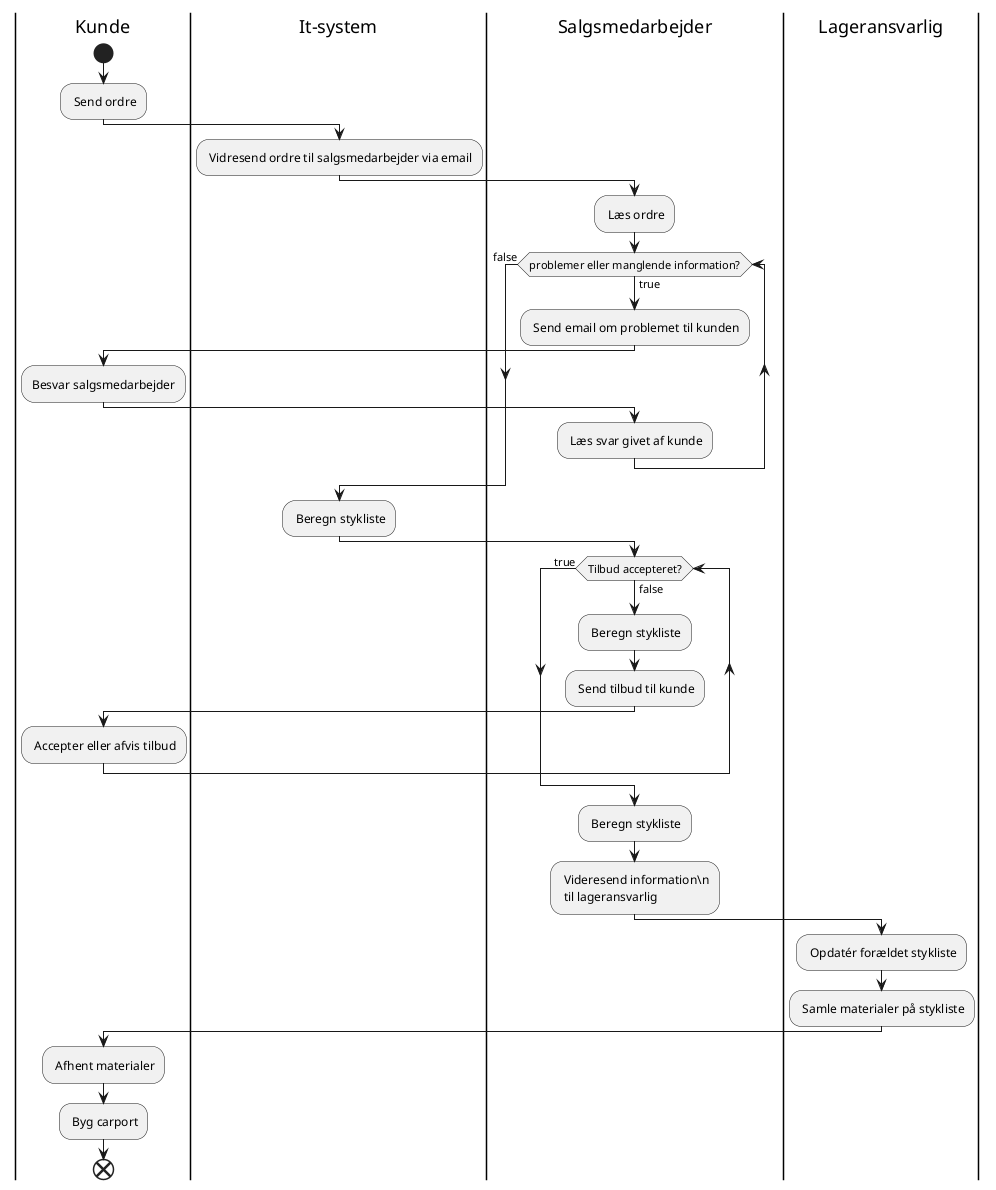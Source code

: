 @startuml

|Kunde|
start
: Send ordre;
|It-system|
: Vidresend ordre til salgsmedarbejder via email;
|Salgsmedarbejder|
: Læs ordre;
while (problemer eller manglende information?) is (true)
    : Send email om problemet til kunden;
    |Kunde|
    :Besvar salgsmedarbejder;
    |Salgsmedarbejder|
    : Læs svar givet af kunde;
endwhile (false)
|It-system|
: Beregn stykliste;
|Salgsmedarbejder|
while (Tilbud accepteret?) is (false)
|Salgsmedarbejder|
: Beregn stykliste;
: Send tilbud til kunde;
|Kunde|
: Accepter eller afvis tilbud;
endwhile (true)
|Salgsmedarbejder|
: Beregn stykliste;
: Videresend information\n
 til lageransvarlig;
|Lageransvarlig|
: Opdatér forældet stykliste;
: Samle materialer på stykliste;
|Kunde|
: Afhent materialer;
: Byg carport;
end
@enduml